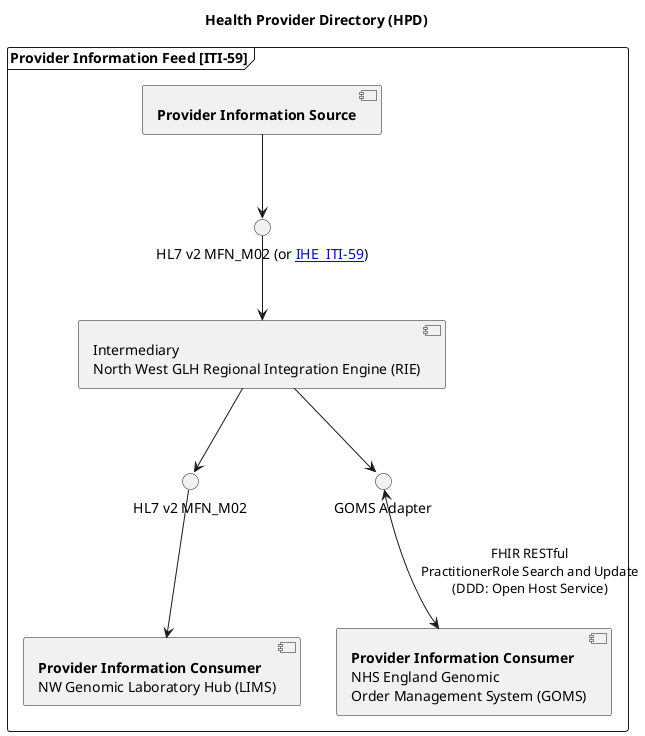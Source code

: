@startuml

title "Health Provider Directory (HPD)"

frame "Provider Information Feed [ITI-59]" as PIX {

  component "**Provider Information Consumer**\nNW Genomic Laboratory Hub (LIMS)" as LIMS
  component "**Provider Information Source**" as EPR
  component "Intermediary\nNorth West GLH Regional Integration Engine (RIE)" as TIE
  component "**Provider Information Consumer**\nNHS England Genomic\nOrder Management System (GOMS)" as GOMS

 interface "HL7 v2 MFN_M02 (or [[https://profiles.ihe.net/ITI/TF/Volume2/ITI-59.html IHE  ITI-59]])" as HL7_ORM1

 interface "HL7 v2 MFN_M02" as HL7_ORM2
 interface "GOMS Adapter" as REST

  TIE -d-> REST
  REST <-d-> GOMS : FHIR RESTful\nPractitionerRole Search and Update\n(DDD: Open Host Service)
  EPR -d-> HL7_ORM1
  HL7_ORM1 -d-> TIE
  TIE -d-> HL7_ORM2
}



HL7_ORM2 -d-> LIMS



@enduml
